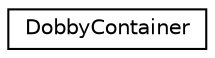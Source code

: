 digraph "Graphical Class Hierarchy"
{
 // LATEX_PDF_SIZE
  edge [fontname="Helvetica",fontsize="10",labelfontname="Helvetica",labelfontsize="10"];
  node [fontname="Helvetica",fontsize="10",shape=record];
  rankdir="LR";
  Node0 [label="DobbyContainer",height=0.2,width=0.4,color="black", fillcolor="white", style="filled",URL="$classDobbyContainer.html",tooltip="Wrapper object used to store container resources."];
}
